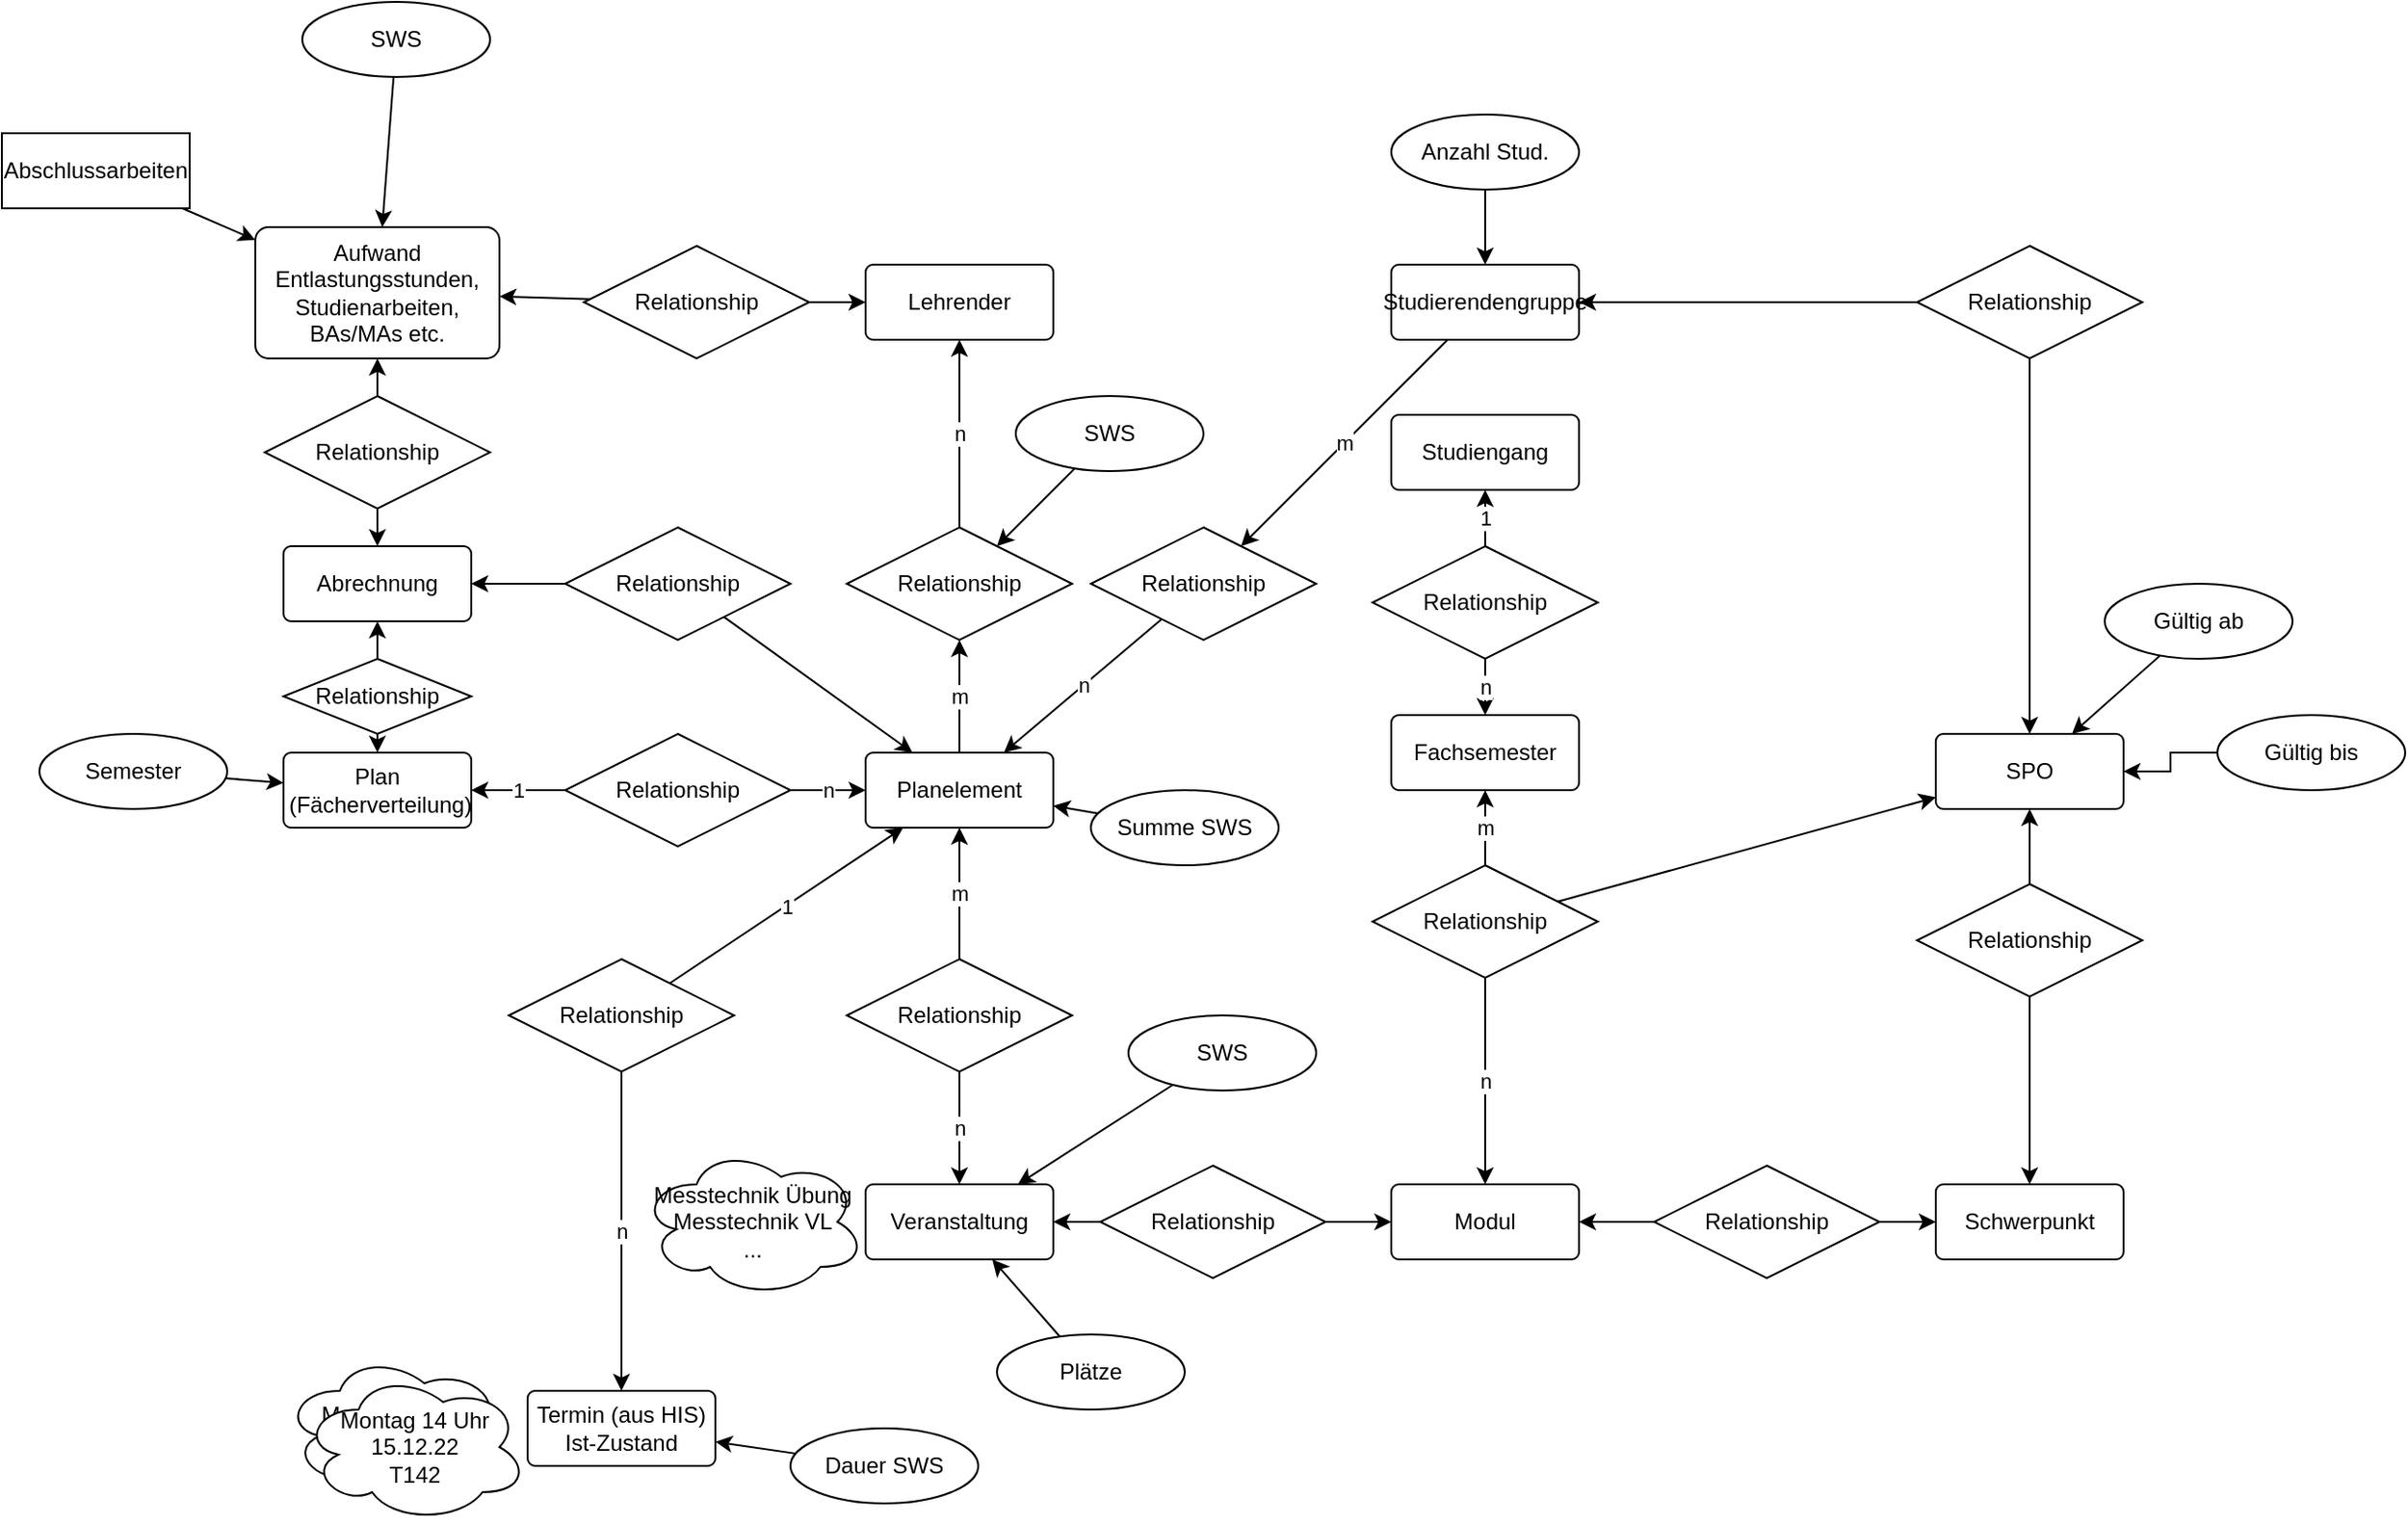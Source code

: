 <mxfile version="20.6.0" type="github">
  <diagram id="R2lEEEUBdFMjLlhIrx00" name="Page-1">
    <mxGraphModel dx="2400" dy="1924" grid="1" gridSize="10" guides="1" tooltips="1" connect="1" arrows="1" fold="1" page="1" pageScale="1" pageWidth="850" pageHeight="1100" math="0" shadow="0" extFonts="Permanent Marker^https://fonts.googleapis.com/css?family=Permanent+Marker">
      <root>
        <mxCell id="0" />
        <mxCell id="1" parent="0" />
        <mxCell id="gRnNfKeBFgU3KXUvMVqS-1" value="Lehrender" style="rounded=1;arcSize=10;whiteSpace=wrap;html=1;align=center;" parent="1" vertex="1">
          <mxGeometry x="240" y="40" width="100" height="40" as="geometry" />
        </mxCell>
        <mxCell id="gRnNfKeBFgU3KXUvMVqS-2" value="&lt;div&gt;Modul&lt;/div&gt;" style="rounded=1;arcSize=10;whiteSpace=wrap;html=1;align=center;" parent="1" vertex="1">
          <mxGeometry x="520" y="530" width="100" height="40" as="geometry" />
        </mxCell>
        <mxCell id="gRnNfKeBFgU3KXUvMVqS-3" value="&lt;div&gt;Plan&lt;/div&gt;&amp;nbsp;(Fächerverteilung)" style="rounded=1;arcSize=10;whiteSpace=wrap;html=1;align=center;" parent="1" vertex="1">
          <mxGeometry x="-70" y="300" width="100" height="40" as="geometry" />
        </mxCell>
        <mxCell id="gRnNfKeBFgU3KXUvMVqS-5" value="&lt;div&gt;Studiengang&lt;/div&gt;" style="rounded=1;arcSize=10;whiteSpace=wrap;html=1;align=center;" parent="1" vertex="1">
          <mxGeometry x="520" y="120" width="100" height="40" as="geometry" />
        </mxCell>
        <mxCell id="gRnNfKeBFgU3KXUvMVqS-6" value="SPO" style="rounded=1;arcSize=10;whiteSpace=wrap;html=1;align=center;" parent="1" vertex="1">
          <mxGeometry x="810" y="290" width="100" height="40" as="geometry" />
        </mxCell>
        <mxCell id="gRnNfKeBFgU3KXUvMVqS-9" value="Veranstaltung" style="rounded=1;arcSize=10;whiteSpace=wrap;html=1;align=center;" parent="1" vertex="1">
          <mxGeometry x="240" y="530" width="100" height="40" as="geometry" />
        </mxCell>
        <mxCell id="gRnNfKeBFgU3KXUvMVqS-11" value="m" style="rounded=0;orthogonalLoop=1;jettySize=auto;html=1;" parent="1" source="gRnNfKeBFgU3KXUvMVqS-10" target="gRnNfKeBFgU3KXUvMVqS-36" edge="1">
          <mxGeometry relative="1" as="geometry" />
        </mxCell>
        <mxCell id="gRnNfKeBFgU3KXUvMVqS-12" value="n" style="edgeStyle=orthogonalEdgeStyle;rounded=0;orthogonalLoop=1;jettySize=auto;html=1;exitX=0.5;exitY=1;exitDx=0;exitDy=0;" parent="1" source="gRnNfKeBFgU3KXUvMVqS-10" target="gRnNfKeBFgU3KXUvMVqS-2" edge="1">
          <mxGeometry relative="1" as="geometry" />
        </mxCell>
        <mxCell id="gRnNfKeBFgU3KXUvMVqS-43" style="edgeStyle=none;rounded=0;orthogonalLoop=1;jettySize=auto;html=1;" parent="1" source="gRnNfKeBFgU3KXUvMVqS-10" target="gRnNfKeBFgU3KXUvMVqS-6" edge="1">
          <mxGeometry relative="1" as="geometry" />
        </mxCell>
        <mxCell id="gRnNfKeBFgU3KXUvMVqS-10" value="Relationship" style="shape=rhombus;perimeter=rhombusPerimeter;whiteSpace=wrap;html=1;align=center;" parent="1" vertex="1">
          <mxGeometry x="510" y="360" width="120" height="60" as="geometry" />
        </mxCell>
        <mxCell id="gRnNfKeBFgU3KXUvMVqS-18" style="rounded=0;orthogonalLoop=1;jettySize=auto;html=1;" parent="1" source="gRnNfKeBFgU3KXUvMVqS-17" target="gRnNfKeBFgU3KXUvMVqS-6" edge="1">
          <mxGeometry relative="1" as="geometry" />
        </mxCell>
        <mxCell id="gRnNfKeBFgU3KXUvMVqS-17" value="Gültig ab" style="ellipse;whiteSpace=wrap;html=1;align=center;" parent="1" vertex="1">
          <mxGeometry x="900" y="210" width="100" height="40" as="geometry" />
        </mxCell>
        <mxCell id="gRnNfKeBFgU3KXUvMVqS-20" style="rounded=0;orthogonalLoop=1;jettySize=auto;html=1;" parent="1" source="gRnNfKeBFgU3KXUvMVqS-19" target="gRnNfKeBFgU3KXUvMVqS-2" edge="1">
          <mxGeometry relative="1" as="geometry" />
        </mxCell>
        <mxCell id="gRnNfKeBFgU3KXUvMVqS-21" style="edgeStyle=none;rounded=0;orthogonalLoop=1;jettySize=auto;html=1;" parent="1" source="gRnNfKeBFgU3KXUvMVqS-19" target="gRnNfKeBFgU3KXUvMVqS-9" edge="1">
          <mxGeometry relative="1" as="geometry">
            <mxPoint x="405" y="656.957" as="targetPoint" />
          </mxGeometry>
        </mxCell>
        <mxCell id="gRnNfKeBFgU3KXUvMVqS-19" value="Relationship" style="shape=rhombus;perimeter=rhombusPerimeter;whiteSpace=wrap;html=1;align=center;" parent="1" vertex="1">
          <mxGeometry x="365" y="520" width="120" height="60" as="geometry" />
        </mxCell>
        <mxCell id="gRnNfKeBFgU3KXUvMVqS-22" value="Studierendengruppe" style="rounded=1;arcSize=10;whiteSpace=wrap;html=1;align=center;" parent="1" vertex="1">
          <mxGeometry x="520" y="40" width="100" height="40" as="geometry" />
        </mxCell>
        <mxCell id="gRnNfKeBFgU3KXUvMVqS-26" value="n" style="edgeStyle=none;rounded=0;orthogonalLoop=1;jettySize=auto;html=1;" parent="1" source="gRnNfKeBFgU3KXUvMVqS-24" target="gRnNfKeBFgU3KXUvMVqS-53" edge="1">
          <mxGeometry relative="1" as="geometry" />
        </mxCell>
        <mxCell id="gRnNfKeBFgU3KXUvMVqS-24" value="Relationship" style="shape=rhombus;perimeter=rhombusPerimeter;whiteSpace=wrap;html=1;align=center;" parent="1" vertex="1">
          <mxGeometry x="360" y="180" width="120" height="60" as="geometry" />
        </mxCell>
        <mxCell id="gRnNfKeBFgU3KXUvMVqS-29" style="edgeStyle=none;rounded=0;orthogonalLoop=1;jettySize=auto;html=1;" parent="1" source="gRnNfKeBFgU3KXUvMVqS-28" target="gRnNfKeBFgU3KXUvMVqS-3" edge="1">
          <mxGeometry relative="1" as="geometry" />
        </mxCell>
        <mxCell id="gRnNfKeBFgU3KXUvMVqS-28" value="Semester" style="ellipse;whiteSpace=wrap;html=1;align=center;" parent="1" vertex="1">
          <mxGeometry x="-200" y="290" width="100" height="40" as="geometry" />
        </mxCell>
        <mxCell id="gRnNfKeBFgU3KXUvMVqS-32" style="edgeStyle=none;rounded=0;orthogonalLoop=1;jettySize=auto;html=1;" parent="1" source="gRnNfKeBFgU3KXUvMVqS-31" target="gRnNfKeBFgU3KXUvMVqS-22" edge="1">
          <mxGeometry relative="1" as="geometry" />
        </mxCell>
        <mxCell id="gRnNfKeBFgU3KXUvMVqS-33" style="edgeStyle=none;rounded=0;orthogonalLoop=1;jettySize=auto;html=1;" parent="1" source="gRnNfKeBFgU3KXUvMVqS-31" target="gRnNfKeBFgU3KXUvMVqS-6" edge="1">
          <mxGeometry relative="1" as="geometry" />
        </mxCell>
        <mxCell id="gRnNfKeBFgU3KXUvMVqS-31" value="Relationship" style="shape=rhombus;perimeter=rhombusPerimeter;whiteSpace=wrap;html=1;align=center;" parent="1" vertex="1">
          <mxGeometry x="800" y="30" width="120" height="60" as="geometry" />
        </mxCell>
        <mxCell id="gRnNfKeBFgU3KXUvMVqS-36" value="Fachsemester" style="rounded=1;arcSize=10;whiteSpace=wrap;html=1;align=center;" parent="1" vertex="1">
          <mxGeometry x="520" y="280" width="100" height="40" as="geometry" />
        </mxCell>
        <mxCell id="gRnNfKeBFgU3KXUvMVqS-39" value="n" style="edgeStyle=none;rounded=0;orthogonalLoop=1;jettySize=auto;html=1;" parent="1" source="gRnNfKeBFgU3KXUvMVqS-38" target="gRnNfKeBFgU3KXUvMVqS-36" edge="1">
          <mxGeometry relative="1" as="geometry" />
        </mxCell>
        <mxCell id="gRnNfKeBFgU3KXUvMVqS-40" value="1" style="edgeStyle=none;rounded=0;orthogonalLoop=1;jettySize=auto;html=1;" parent="1" source="gRnNfKeBFgU3KXUvMVqS-38" target="gRnNfKeBFgU3KXUvMVqS-5" edge="1">
          <mxGeometry relative="1" as="geometry" />
        </mxCell>
        <mxCell id="gRnNfKeBFgU3KXUvMVqS-38" value="Relationship" style="shape=rhombus;perimeter=rhombusPerimeter;whiteSpace=wrap;html=1;align=center;" parent="1" vertex="1">
          <mxGeometry x="510" y="190" width="120" height="60" as="geometry" />
        </mxCell>
        <mxCell id="gRnNfKeBFgU3KXUvMVqS-44" value="Schwerpunkt" style="rounded=1;arcSize=10;whiteSpace=wrap;html=1;align=center;" parent="1" vertex="1">
          <mxGeometry x="810" y="530" width="100" height="40" as="geometry" />
        </mxCell>
        <mxCell id="gRnNfKeBFgU3KXUvMVqS-46" style="edgeStyle=none;rounded=0;orthogonalLoop=1;jettySize=auto;html=1;" parent="1" source="gRnNfKeBFgU3KXUvMVqS-45" target="gRnNfKeBFgU3KXUvMVqS-2" edge="1">
          <mxGeometry relative="1" as="geometry" />
        </mxCell>
        <mxCell id="gRnNfKeBFgU3KXUvMVqS-47" style="edgeStyle=none;rounded=0;orthogonalLoop=1;jettySize=auto;html=1;" parent="1" source="gRnNfKeBFgU3KXUvMVqS-45" target="gRnNfKeBFgU3KXUvMVqS-44" edge="1">
          <mxGeometry relative="1" as="geometry" />
        </mxCell>
        <mxCell id="gRnNfKeBFgU3KXUvMVqS-45" value="Relationship" style="shape=rhombus;perimeter=rhombusPerimeter;whiteSpace=wrap;html=1;align=center;" parent="1" vertex="1">
          <mxGeometry x="660" y="520" width="120" height="60" as="geometry" />
        </mxCell>
        <mxCell id="gRnNfKeBFgU3KXUvMVqS-49" style="edgeStyle=none;rounded=0;orthogonalLoop=1;jettySize=auto;html=1;" parent="1" source="gRnNfKeBFgU3KXUvMVqS-48" target="gRnNfKeBFgU3KXUvMVqS-44" edge="1">
          <mxGeometry relative="1" as="geometry" />
        </mxCell>
        <mxCell id="gRnNfKeBFgU3KXUvMVqS-50" style="edgeStyle=none;rounded=0;orthogonalLoop=1;jettySize=auto;html=1;" parent="1" source="gRnNfKeBFgU3KXUvMVqS-48" target="gRnNfKeBFgU3KXUvMVqS-6" edge="1">
          <mxGeometry relative="1" as="geometry" />
        </mxCell>
        <mxCell id="gRnNfKeBFgU3KXUvMVqS-48" value="Relationship" style="shape=rhombus;perimeter=rhombusPerimeter;whiteSpace=wrap;html=1;align=center;" parent="1" vertex="1">
          <mxGeometry x="800" y="370" width="120" height="60" as="geometry" />
        </mxCell>
        <mxCell id="gRnNfKeBFgU3KXUvMVqS-59" value="m" style="edgeStyle=none;rounded=0;orthogonalLoop=1;jettySize=auto;html=1;" parent="1" source="gRnNfKeBFgU3KXUvMVqS-53" target="gRnNfKeBFgU3KXUvMVqS-55" edge="1">
          <mxGeometry relative="1" as="geometry" />
        </mxCell>
        <mxCell id="gRnNfKeBFgU3KXUvMVqS-53" value="&lt;div&gt;Planelement&lt;/div&gt;" style="rounded=1;arcSize=10;whiteSpace=wrap;html=1;align=center;" parent="1" vertex="1">
          <mxGeometry x="240" y="300" width="100" height="40" as="geometry" />
        </mxCell>
        <mxCell id="gRnNfKeBFgU3KXUvMVqS-60" value="n" style="edgeStyle=none;rounded=0;orthogonalLoop=1;jettySize=auto;html=1;" parent="1" source="gRnNfKeBFgU3KXUvMVqS-55" target="gRnNfKeBFgU3KXUvMVqS-1" edge="1">
          <mxGeometry relative="1" as="geometry" />
        </mxCell>
        <mxCell id="gRnNfKeBFgU3KXUvMVqS-55" value="Relationship" style="shape=rhombus;perimeter=rhombusPerimeter;whiteSpace=wrap;html=1;align=center;" parent="1" vertex="1">
          <mxGeometry x="230" y="180" width="120" height="60" as="geometry" />
        </mxCell>
        <mxCell id="gRnNfKeBFgU3KXUvMVqS-57" value="m" style="edgeStyle=none;rounded=0;orthogonalLoop=1;jettySize=auto;html=1;" parent="1" source="gRnNfKeBFgU3KXUvMVqS-56" target="gRnNfKeBFgU3KXUvMVqS-53" edge="1">
          <mxGeometry relative="1" as="geometry" />
        </mxCell>
        <mxCell id="gRnNfKeBFgU3KXUvMVqS-58" value="n" style="edgeStyle=none;rounded=0;orthogonalLoop=1;jettySize=auto;html=1;" parent="1" source="gRnNfKeBFgU3KXUvMVqS-56" target="gRnNfKeBFgU3KXUvMVqS-9" edge="1">
          <mxGeometry relative="1" as="geometry" />
        </mxCell>
        <mxCell id="gRnNfKeBFgU3KXUvMVqS-56" value="Relationship" style="shape=rhombus;perimeter=rhombusPerimeter;whiteSpace=wrap;html=1;align=center;" parent="1" vertex="1">
          <mxGeometry x="230" y="410" width="120" height="60" as="geometry" />
        </mxCell>
        <mxCell id="gRnNfKeBFgU3KXUvMVqS-63" value="n" style="edgeStyle=none;rounded=0;orthogonalLoop=1;jettySize=auto;html=1;" parent="1" source="gRnNfKeBFgU3KXUvMVqS-61" target="gRnNfKeBFgU3KXUvMVqS-53" edge="1">
          <mxGeometry relative="1" as="geometry" />
        </mxCell>
        <mxCell id="gRnNfKeBFgU3KXUvMVqS-64" value="1" style="edgeStyle=none;rounded=0;orthogonalLoop=1;jettySize=auto;html=1;" parent="1" source="gRnNfKeBFgU3KXUvMVqS-61" target="gRnNfKeBFgU3KXUvMVqS-3" edge="1">
          <mxGeometry relative="1" as="geometry" />
        </mxCell>
        <mxCell id="gRnNfKeBFgU3KXUvMVqS-61" value="Relationship" style="shape=rhombus;perimeter=rhombusPerimeter;whiteSpace=wrap;html=1;align=center;" parent="1" vertex="1">
          <mxGeometry x="80" y="290" width="120" height="60" as="geometry" />
        </mxCell>
        <mxCell id="gRnNfKeBFgU3KXUvMVqS-65" value="&lt;div&gt;Termin (aus HIS)&lt;/div&gt;&lt;div&gt;Ist-Zustand&lt;br&gt;&lt;/div&gt;" style="rounded=1;arcSize=10;whiteSpace=wrap;html=1;align=center;" parent="1" vertex="1">
          <mxGeometry x="60" y="640" width="100" height="40" as="geometry" />
        </mxCell>
        <mxCell id="gRnNfKeBFgU3KXUvMVqS-67" value="n" style="edgeStyle=none;rounded=0;orthogonalLoop=1;jettySize=auto;html=1;" parent="1" source="gRnNfKeBFgU3KXUvMVqS-66" target="gRnNfKeBFgU3KXUvMVqS-65" edge="1">
          <mxGeometry relative="1" as="geometry" />
        </mxCell>
        <mxCell id="gRnNfKeBFgU3KXUvMVqS-68" value="1" style="edgeStyle=none;rounded=0;orthogonalLoop=1;jettySize=auto;html=1;" parent="1" source="gRnNfKeBFgU3KXUvMVqS-66" target="gRnNfKeBFgU3KXUvMVqS-53" edge="1">
          <mxGeometry relative="1" as="geometry" />
        </mxCell>
        <mxCell id="gRnNfKeBFgU3KXUvMVqS-66" value="Relationship" style="shape=rhombus;perimeter=rhombusPerimeter;whiteSpace=wrap;html=1;align=center;" parent="1" vertex="1">
          <mxGeometry x="50" y="410" width="120" height="60" as="geometry" />
        </mxCell>
        <mxCell id="gRnNfKeBFgU3KXUvMVqS-69" value="&lt;div&gt;Messtechnik Übung&lt;/div&gt;&lt;div&gt;Messtechnik VL&lt;/div&gt;&lt;div&gt;...&lt;/div&gt;" style="ellipse;shape=cloud;whiteSpace=wrap;html=1;" parent="1" vertex="1">
          <mxGeometry x="120" y="510" width="120" height="80" as="geometry" />
        </mxCell>
        <mxCell id="gRnNfKeBFgU3KXUvMVqS-70" value="&lt;div&gt;Montag 14 Uhr&lt;/div&gt;&lt;div&gt;15.12.22&lt;br&gt;&lt;/div&gt;" style="ellipse;shape=cloud;whiteSpace=wrap;html=1;" parent="1" vertex="1">
          <mxGeometry x="-70" y="620" width="120" height="80" as="geometry" />
        </mxCell>
        <mxCell id="gRnNfKeBFgU3KXUvMVqS-71" value="&lt;div&gt;Montag 14 Uhr&lt;/div&gt;&lt;div&gt;15.12.22&lt;/div&gt;&lt;div&gt;T142&lt;br&gt;&lt;/div&gt;" style="ellipse;shape=cloud;whiteSpace=wrap;html=1;" parent="1" vertex="1">
          <mxGeometry x="-60" y="630" width="120" height="80" as="geometry" />
        </mxCell>
        <mxCell id="gRnNfKeBFgU3KXUvMVqS-73" style="edgeStyle=none;rounded=0;orthogonalLoop=1;jettySize=auto;html=1;" parent="1" source="gRnNfKeBFgU3KXUvMVqS-72" target="gRnNfKeBFgU3KXUvMVqS-55" edge="1">
          <mxGeometry relative="1" as="geometry" />
        </mxCell>
        <mxCell id="gRnNfKeBFgU3KXUvMVqS-72" value="SWS" style="ellipse;whiteSpace=wrap;html=1;align=center;" parent="1" vertex="1">
          <mxGeometry x="320" y="110" width="100" height="40" as="geometry" />
        </mxCell>
        <mxCell id="gRnNfKeBFgU3KXUvMVqS-75" style="edgeStyle=none;rounded=0;orthogonalLoop=1;jettySize=auto;html=1;" parent="1" source="gRnNfKeBFgU3KXUvMVqS-74" target="gRnNfKeBFgU3KXUvMVqS-53" edge="1">
          <mxGeometry relative="1" as="geometry" />
        </mxCell>
        <mxCell id="gRnNfKeBFgU3KXUvMVqS-74" value="Summe SWS" style="ellipse;whiteSpace=wrap;html=1;align=center;" parent="1" vertex="1">
          <mxGeometry x="360" y="320" width="100" height="40" as="geometry" />
        </mxCell>
        <mxCell id="gRnNfKeBFgU3KXUvMVqS-80" value="m" style="edgeStyle=none;rounded=0;orthogonalLoop=1;jettySize=auto;html=1;" parent="1" source="gRnNfKeBFgU3KXUvMVqS-22" target="gRnNfKeBFgU3KXUvMVqS-24" edge="1">
          <mxGeometry relative="1" as="geometry">
            <mxPoint x="462.5" y="150" as="sourcePoint" />
          </mxGeometry>
        </mxCell>
        <mxCell id="gRnNfKeBFgU3KXUvMVqS-82" style="edgeStyle=none;rounded=0;orthogonalLoop=1;jettySize=auto;html=1;" parent="1" source="gRnNfKeBFgU3KXUvMVqS-81" target="gRnNfKeBFgU3KXUvMVqS-9" edge="1">
          <mxGeometry relative="1" as="geometry" />
        </mxCell>
        <mxCell id="gRnNfKeBFgU3KXUvMVqS-81" value="Plätze" style="ellipse;whiteSpace=wrap;html=1;align=center;" parent="1" vertex="1">
          <mxGeometry x="310" y="610" width="100" height="40" as="geometry" />
        </mxCell>
        <mxCell id="gRnNfKeBFgU3KXUvMVqS-84" style="edgeStyle=none;rounded=0;orthogonalLoop=1;jettySize=auto;html=1;" parent="1" source="gRnNfKeBFgU3KXUvMVqS-83" target="gRnNfKeBFgU3KXUvMVqS-9" edge="1">
          <mxGeometry relative="1" as="geometry" />
        </mxCell>
        <mxCell id="gRnNfKeBFgU3KXUvMVqS-83" value="SWS" style="ellipse;whiteSpace=wrap;html=1;align=center;" parent="1" vertex="1">
          <mxGeometry x="380" y="440" width="100" height="40" as="geometry" />
        </mxCell>
        <mxCell id="gRnNfKeBFgU3KXUvMVqS-86" style="edgeStyle=none;rounded=0;orthogonalLoop=1;jettySize=auto;html=1;" parent="1" source="gRnNfKeBFgU3KXUvMVqS-85" target="gRnNfKeBFgU3KXUvMVqS-22" edge="1">
          <mxGeometry relative="1" as="geometry" />
        </mxCell>
        <mxCell id="gRnNfKeBFgU3KXUvMVqS-85" value="Anzahl Stud." style="ellipse;whiteSpace=wrap;html=1;align=center;" parent="1" vertex="1">
          <mxGeometry x="520" y="-40" width="100" height="40" as="geometry" />
        </mxCell>
        <mxCell id="gRnNfKeBFgU3KXUvMVqS-88" style="edgeStyle=none;rounded=0;orthogonalLoop=1;jettySize=auto;html=1;exitX=1;exitY=0.75;exitDx=0;exitDy=0;" parent="1" source="gRnNfKeBFgU3KXUvMVqS-5" target="gRnNfKeBFgU3KXUvMVqS-5" edge="1">
          <mxGeometry relative="1" as="geometry" />
        </mxCell>
        <mxCell id="gRnNfKeBFgU3KXUvMVqS-90" style="edgeStyle=none;rounded=0;orthogonalLoop=1;jettySize=auto;html=1;" parent="1" source="gRnNfKeBFgU3KXUvMVqS-89" target="gRnNfKeBFgU3KXUvMVqS-65" edge="1">
          <mxGeometry relative="1" as="geometry" />
        </mxCell>
        <mxCell id="gRnNfKeBFgU3KXUvMVqS-89" value="Dauer SWS" style="ellipse;whiteSpace=wrap;html=1;align=center;" parent="1" vertex="1">
          <mxGeometry x="200" y="660" width="100" height="40" as="geometry" />
        </mxCell>
        <mxCell id="gRnNfKeBFgU3KXUvMVqS-91" value="&lt;div&gt;Aufwand&lt;/div&gt;&lt;div&gt;Entlastungsstunden, Studienarbeiten, BAs/MAs etc.&lt;br&gt;&lt;/div&gt;" style="rounded=1;arcSize=10;whiteSpace=wrap;html=1;align=center;" parent="1" vertex="1">
          <mxGeometry x="-85" y="20" width="130" height="70" as="geometry" />
        </mxCell>
        <mxCell id="gRnNfKeBFgU3KXUvMVqS-93" style="edgeStyle=none;rounded=0;orthogonalLoop=1;jettySize=auto;html=1;" parent="1" source="gRnNfKeBFgU3KXUvMVqS-92" target="gRnNfKeBFgU3KXUvMVqS-91" edge="1">
          <mxGeometry relative="1" as="geometry" />
        </mxCell>
        <mxCell id="gRnNfKeBFgU3KXUvMVqS-94" style="edgeStyle=none;rounded=0;orthogonalLoop=1;jettySize=auto;html=1;" parent="1" source="gRnNfKeBFgU3KXUvMVqS-92" target="gRnNfKeBFgU3KXUvMVqS-1" edge="1">
          <mxGeometry relative="1" as="geometry" />
        </mxCell>
        <mxCell id="gRnNfKeBFgU3KXUvMVqS-92" value="Relationship" style="shape=rhombus;perimeter=rhombusPerimeter;whiteSpace=wrap;html=1;align=center;" parent="1" vertex="1">
          <mxGeometry x="90" y="30" width="120" height="60" as="geometry" />
        </mxCell>
        <mxCell id="gRnNfKeBFgU3KXUvMVqS-96" style="edgeStyle=none;rounded=0;orthogonalLoop=1;jettySize=auto;html=1;" parent="1" source="gRnNfKeBFgU3KXUvMVqS-95" target="gRnNfKeBFgU3KXUvMVqS-91" edge="1">
          <mxGeometry relative="1" as="geometry" />
        </mxCell>
        <mxCell id="gRnNfKeBFgU3KXUvMVqS-95" value="SWS" style="ellipse;whiteSpace=wrap;html=1;align=center;" parent="1" vertex="1">
          <mxGeometry x="-60" y="-100" width="100" height="40" as="geometry" />
        </mxCell>
        <mxCell id="gRnNfKeBFgU3KXUvMVqS-98" style="edgeStyle=none;rounded=0;orthogonalLoop=1;jettySize=auto;html=1;" parent="1" source="gRnNfKeBFgU3KXUvMVqS-97" target="gRnNfKeBFgU3KXUvMVqS-91" edge="1">
          <mxGeometry relative="1" as="geometry" />
        </mxCell>
        <mxCell id="gRnNfKeBFgU3KXUvMVqS-97" value="Abschlussarbeiten" style="whiteSpace=wrap;html=1;align=center;" parent="1" vertex="1">
          <mxGeometry x="-220" y="-30" width="100" height="40" as="geometry" />
        </mxCell>
        <mxCell id="gRnNfKeBFgU3KXUvMVqS-102" value="Abrechnung" style="rounded=1;arcSize=10;whiteSpace=wrap;html=1;align=center;" parent="1" vertex="1">
          <mxGeometry x="-70" y="190" width="100" height="40" as="geometry" />
        </mxCell>
        <mxCell id="gRnNfKeBFgU3KXUvMVqS-104" style="edgeStyle=none;rounded=0;orthogonalLoop=1;jettySize=auto;html=1;" parent="1" source="gRnNfKeBFgU3KXUvMVqS-103" target="gRnNfKeBFgU3KXUvMVqS-102" edge="1">
          <mxGeometry relative="1" as="geometry" />
        </mxCell>
        <mxCell id="gRnNfKeBFgU3KXUvMVqS-105" style="edgeStyle=none;rounded=0;orthogonalLoop=1;jettySize=auto;html=1;entryX=0.25;entryY=0;entryDx=0;entryDy=0;" parent="1" source="gRnNfKeBFgU3KXUvMVqS-103" target="gRnNfKeBFgU3KXUvMVqS-53" edge="1">
          <mxGeometry relative="1" as="geometry" />
        </mxCell>
        <mxCell id="gRnNfKeBFgU3KXUvMVqS-103" value="Relationship" style="shape=rhombus;perimeter=rhombusPerimeter;whiteSpace=wrap;html=1;align=center;" parent="1" vertex="1">
          <mxGeometry x="80" y="180" width="120" height="60" as="geometry" />
        </mxCell>
        <mxCell id="gRnNfKeBFgU3KXUvMVqS-107" style="edgeStyle=none;rounded=0;orthogonalLoop=1;jettySize=auto;html=1;" parent="1" source="gRnNfKeBFgU3KXUvMVqS-106" target="gRnNfKeBFgU3KXUvMVqS-102" edge="1">
          <mxGeometry relative="1" as="geometry" />
        </mxCell>
        <mxCell id="gRnNfKeBFgU3KXUvMVqS-108" style="edgeStyle=none;rounded=0;orthogonalLoop=1;jettySize=auto;html=1;" parent="1" source="gRnNfKeBFgU3KXUvMVqS-106" target="gRnNfKeBFgU3KXUvMVqS-91" edge="1">
          <mxGeometry relative="1" as="geometry" />
        </mxCell>
        <mxCell id="gRnNfKeBFgU3KXUvMVqS-106" value="Relationship" style="shape=rhombus;perimeter=rhombusPerimeter;whiteSpace=wrap;html=1;align=center;" parent="1" vertex="1">
          <mxGeometry x="-80" y="110" width="120" height="60" as="geometry" />
        </mxCell>
        <mxCell id="gRnNfKeBFgU3KXUvMVqS-110" style="edgeStyle=none;rounded=0;orthogonalLoop=1;jettySize=auto;html=1;" parent="1" source="gRnNfKeBFgU3KXUvMVqS-109" target="gRnNfKeBFgU3KXUvMVqS-3" edge="1">
          <mxGeometry relative="1" as="geometry" />
        </mxCell>
        <mxCell id="gRnNfKeBFgU3KXUvMVqS-111" style="edgeStyle=none;rounded=0;orthogonalLoop=1;jettySize=auto;html=1;" parent="1" source="gRnNfKeBFgU3KXUvMVqS-109" target="gRnNfKeBFgU3KXUvMVqS-102" edge="1">
          <mxGeometry relative="1" as="geometry" />
        </mxCell>
        <mxCell id="gRnNfKeBFgU3KXUvMVqS-109" value="Relationship" style="shape=rhombus;perimeter=rhombusPerimeter;whiteSpace=wrap;html=1;align=center;" parent="1" vertex="1">
          <mxGeometry x="-70" y="250" width="100" height="40" as="geometry" />
        </mxCell>
        <mxCell id="wg3Lj3aLdknJIfBZmOL0-2" style="edgeStyle=orthogonalEdgeStyle;rounded=0;orthogonalLoop=1;jettySize=auto;html=1;" parent="1" source="wg3Lj3aLdknJIfBZmOL0-1" target="gRnNfKeBFgU3KXUvMVqS-6" edge="1">
          <mxGeometry relative="1" as="geometry" />
        </mxCell>
        <mxCell id="wg3Lj3aLdknJIfBZmOL0-1" value="Gültig bis" style="ellipse;whiteSpace=wrap;html=1;align=center;" parent="1" vertex="1">
          <mxGeometry x="960" y="280" width="100" height="40" as="geometry" />
        </mxCell>
      </root>
    </mxGraphModel>
  </diagram>
</mxfile>
